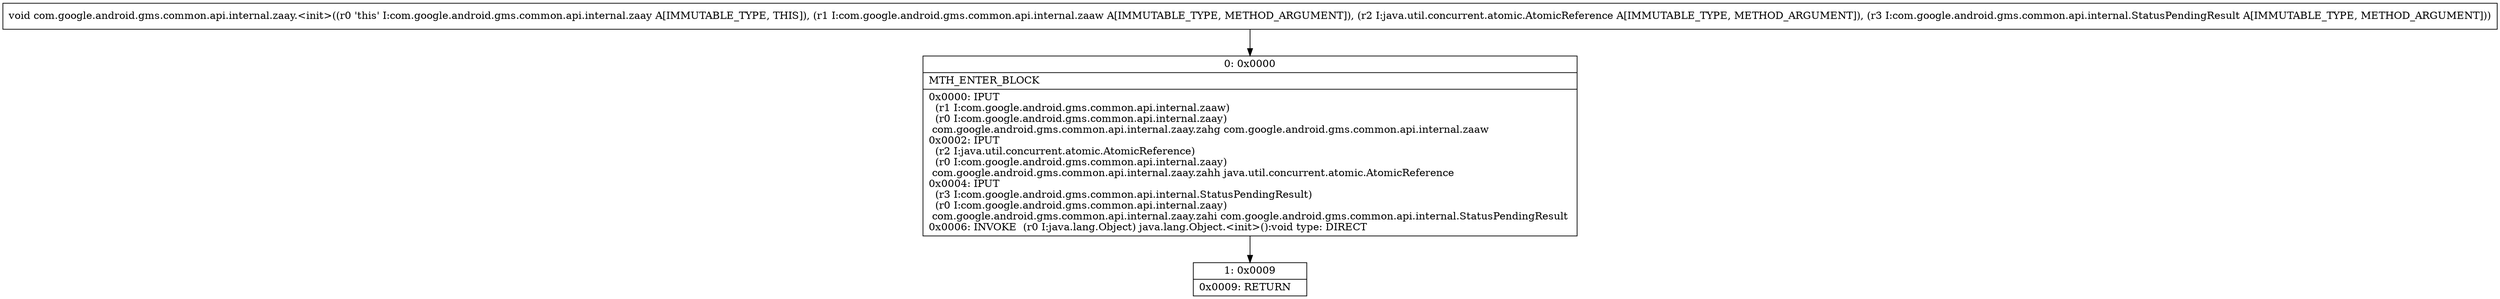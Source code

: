 digraph "CFG forcom.google.android.gms.common.api.internal.zaay.\<init\>(Lcom\/google\/android\/gms\/common\/api\/internal\/zaaw;Ljava\/util\/concurrent\/atomic\/AtomicReference;Lcom\/google\/android\/gms\/common\/api\/internal\/StatusPendingResult;)V" {
Node_0 [shape=record,label="{0\:\ 0x0000|MTH_ENTER_BLOCK\l|0x0000: IPUT  \l  (r1 I:com.google.android.gms.common.api.internal.zaaw)\l  (r0 I:com.google.android.gms.common.api.internal.zaay)\l com.google.android.gms.common.api.internal.zaay.zahg com.google.android.gms.common.api.internal.zaaw \l0x0002: IPUT  \l  (r2 I:java.util.concurrent.atomic.AtomicReference)\l  (r0 I:com.google.android.gms.common.api.internal.zaay)\l com.google.android.gms.common.api.internal.zaay.zahh java.util.concurrent.atomic.AtomicReference \l0x0004: IPUT  \l  (r3 I:com.google.android.gms.common.api.internal.StatusPendingResult)\l  (r0 I:com.google.android.gms.common.api.internal.zaay)\l com.google.android.gms.common.api.internal.zaay.zahi com.google.android.gms.common.api.internal.StatusPendingResult \l0x0006: INVOKE  (r0 I:java.lang.Object) java.lang.Object.\<init\>():void type: DIRECT \l}"];
Node_1 [shape=record,label="{1\:\ 0x0009|0x0009: RETURN   \l}"];
MethodNode[shape=record,label="{void com.google.android.gms.common.api.internal.zaay.\<init\>((r0 'this' I:com.google.android.gms.common.api.internal.zaay A[IMMUTABLE_TYPE, THIS]), (r1 I:com.google.android.gms.common.api.internal.zaaw A[IMMUTABLE_TYPE, METHOD_ARGUMENT]), (r2 I:java.util.concurrent.atomic.AtomicReference A[IMMUTABLE_TYPE, METHOD_ARGUMENT]), (r3 I:com.google.android.gms.common.api.internal.StatusPendingResult A[IMMUTABLE_TYPE, METHOD_ARGUMENT])) }"];
MethodNode -> Node_0;
Node_0 -> Node_1;
}

